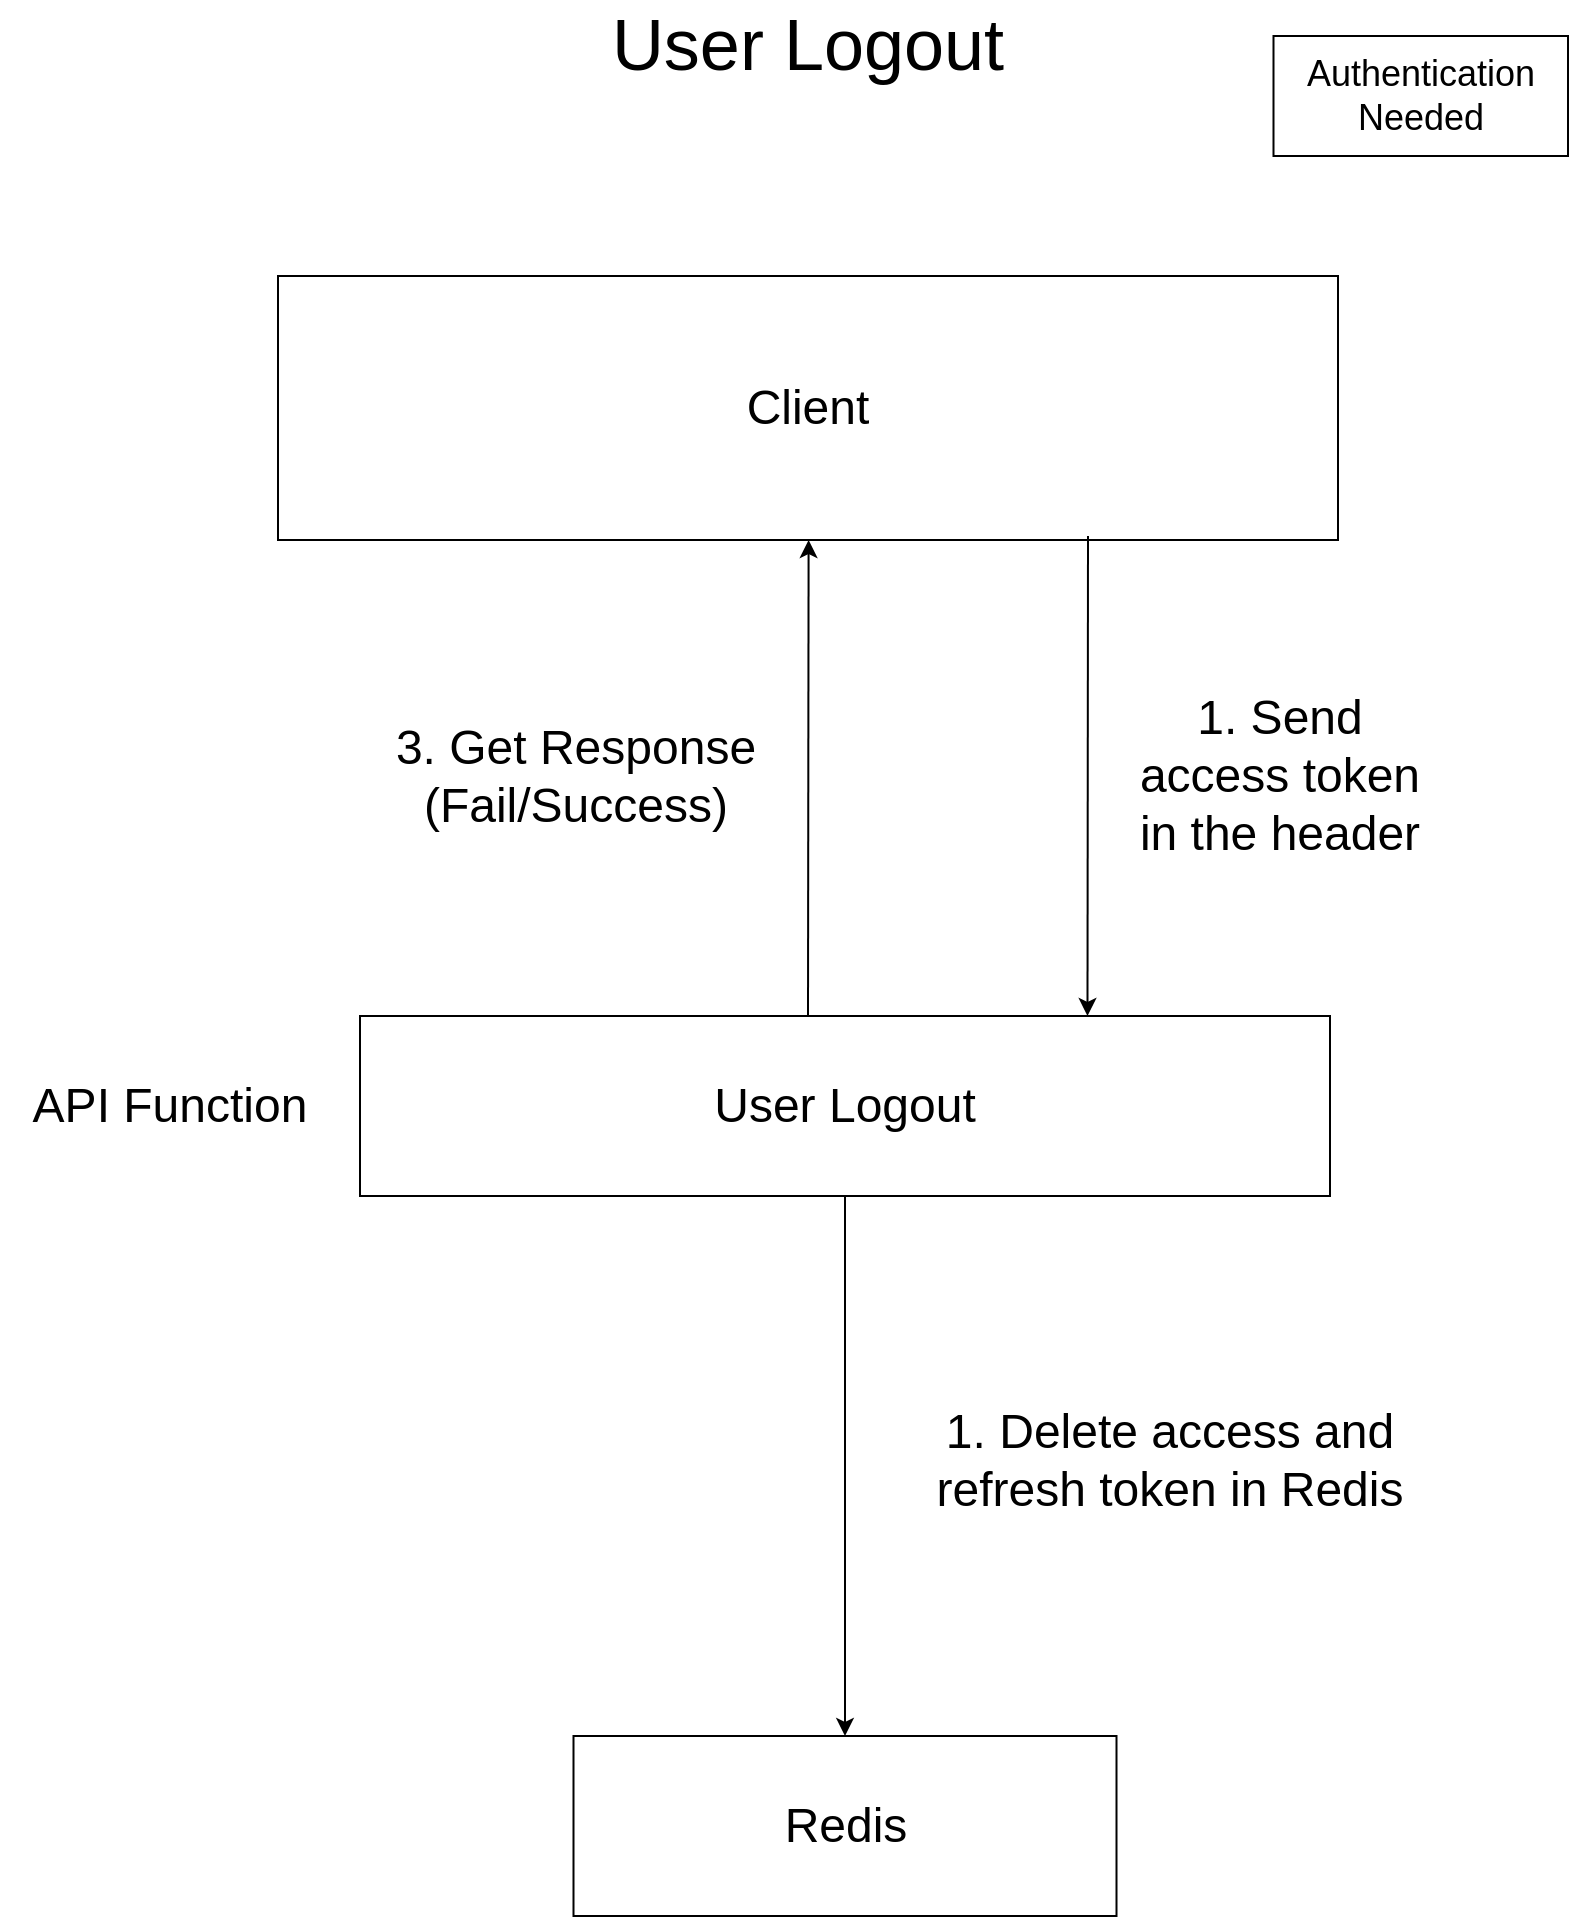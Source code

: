 <mxfile>
    <diagram id="buqWDk01feFcDpSKSBaQ" name="Page-1">
        <mxGraphModel dx="2146" dy="544" grid="1" gridSize="10" guides="1" tooltips="1" connect="1" arrows="1" fold="1" page="1" pageScale="1" pageWidth="827" pageHeight="1169" math="0" shadow="0">
            <root>
                <mxCell id="0"/>
                <mxCell id="1" parent="0"/>
                <mxCell id="2" value="&lt;font style=&quot;font-size: 24px;&quot;&gt;Client&lt;/font&gt;" style="rounded=0;whiteSpace=wrap;html=1;" vertex="1" parent="1">
                    <mxGeometry x="149" y="200" width="530" height="132" as="geometry"/>
                </mxCell>
                <mxCell id="3" value="User Logout" style="rounded=0;whiteSpace=wrap;html=1;fontSize=24;" vertex="1" parent="1">
                    <mxGeometry x="190" y="570" width="485" height="90" as="geometry"/>
                </mxCell>
                <mxCell id="4" value="1. Send access token in the header" style="text;html=1;strokeColor=none;fillColor=none;align=center;verticalAlign=middle;whiteSpace=wrap;rounded=0;fontSize=24;" vertex="1" parent="1">
                    <mxGeometry x="570" y="390" width="160" height="120" as="geometry"/>
                </mxCell>
                <mxCell id="5" value="" style="endArrow=classic;html=1;fontSize=24;entryX=0.75;entryY=0;entryDx=0;entryDy=0;" edge="1" parent="1" target="3">
                    <mxGeometry width="50" height="50" relative="1" as="geometry">
                        <mxPoint x="554" y="330" as="sourcePoint"/>
                        <mxPoint x="690" y="580" as="targetPoint"/>
                    </mxGeometry>
                </mxCell>
                <mxCell id="6" value="" style="endArrow=classic;html=1;fontSize=24;" edge="1" parent="1">
                    <mxGeometry width="50" height="50" relative="1" as="geometry">
                        <mxPoint x="414" y="570" as="sourcePoint"/>
                        <mxPoint x="414.303" y="332" as="targetPoint"/>
                    </mxGeometry>
                </mxCell>
                <mxCell id="7" value="3. Get Response&lt;br&gt;(Fail/Success)" style="text;html=1;strokeColor=none;fillColor=none;align=center;verticalAlign=middle;whiteSpace=wrap;rounded=0;fontSize=24;" vertex="1" parent="1">
                    <mxGeometry x="190" y="370" width="215.5" height="160" as="geometry"/>
                </mxCell>
                <mxCell id="8" value="API Function" style="text;html=1;strokeColor=none;fillColor=none;align=center;verticalAlign=middle;whiteSpace=wrap;rounded=0;fontSize=24;" vertex="1" parent="1">
                    <mxGeometry x="10" y="555" width="170" height="120" as="geometry"/>
                </mxCell>
                <mxCell id="9" value="&lt;font style=&quot;font-size: 36px;&quot;&gt;User Logout&lt;/font&gt;" style="text;html=1;strokeColor=none;fillColor=none;align=center;verticalAlign=middle;whiteSpace=wrap;rounded=0;" vertex="1" parent="1">
                    <mxGeometry x="241" y="69" width="346" height="30" as="geometry"/>
                </mxCell>
                <mxCell id="10" value="Redis" style="rounded=0;whiteSpace=wrap;html=1;fontSize=24;" vertex="1" parent="1">
                    <mxGeometry x="296.75" y="930" width="271.5" height="90" as="geometry"/>
                </mxCell>
                <mxCell id="12" value="" style="endArrow=classic;html=1;entryX=0.5;entryY=0;entryDx=0;entryDy=0;exitX=0.5;exitY=1;exitDx=0;exitDy=0;" edge="1" parent="1" source="3" target="10">
                    <mxGeometry width="50" height="50" relative="1" as="geometry">
                        <mxPoint x="910" y="730" as="sourcePoint"/>
                        <mxPoint x="960" y="680" as="targetPoint"/>
                    </mxGeometry>
                </mxCell>
                <mxCell id="13" value="1. Delete access and refresh token in Redis" style="text;html=1;strokeColor=none;fillColor=none;align=center;verticalAlign=middle;whiteSpace=wrap;rounded=0;fontSize=24;" vertex="1" parent="1">
                    <mxGeometry x="470" y="699" width="250" height="185" as="geometry"/>
                </mxCell>
                <mxCell id="18" value="&lt;font style=&quot;font-size: 18px;&quot;&gt;Authentication Needed&lt;/font&gt;" style="rounded=0;whiteSpace=wrap;html=1;" vertex="1" parent="1">
                    <mxGeometry x="646.75" y="80" width="147.25" height="60" as="geometry"/>
                </mxCell>
            </root>
        </mxGraphModel>
    </diagram>
</mxfile>